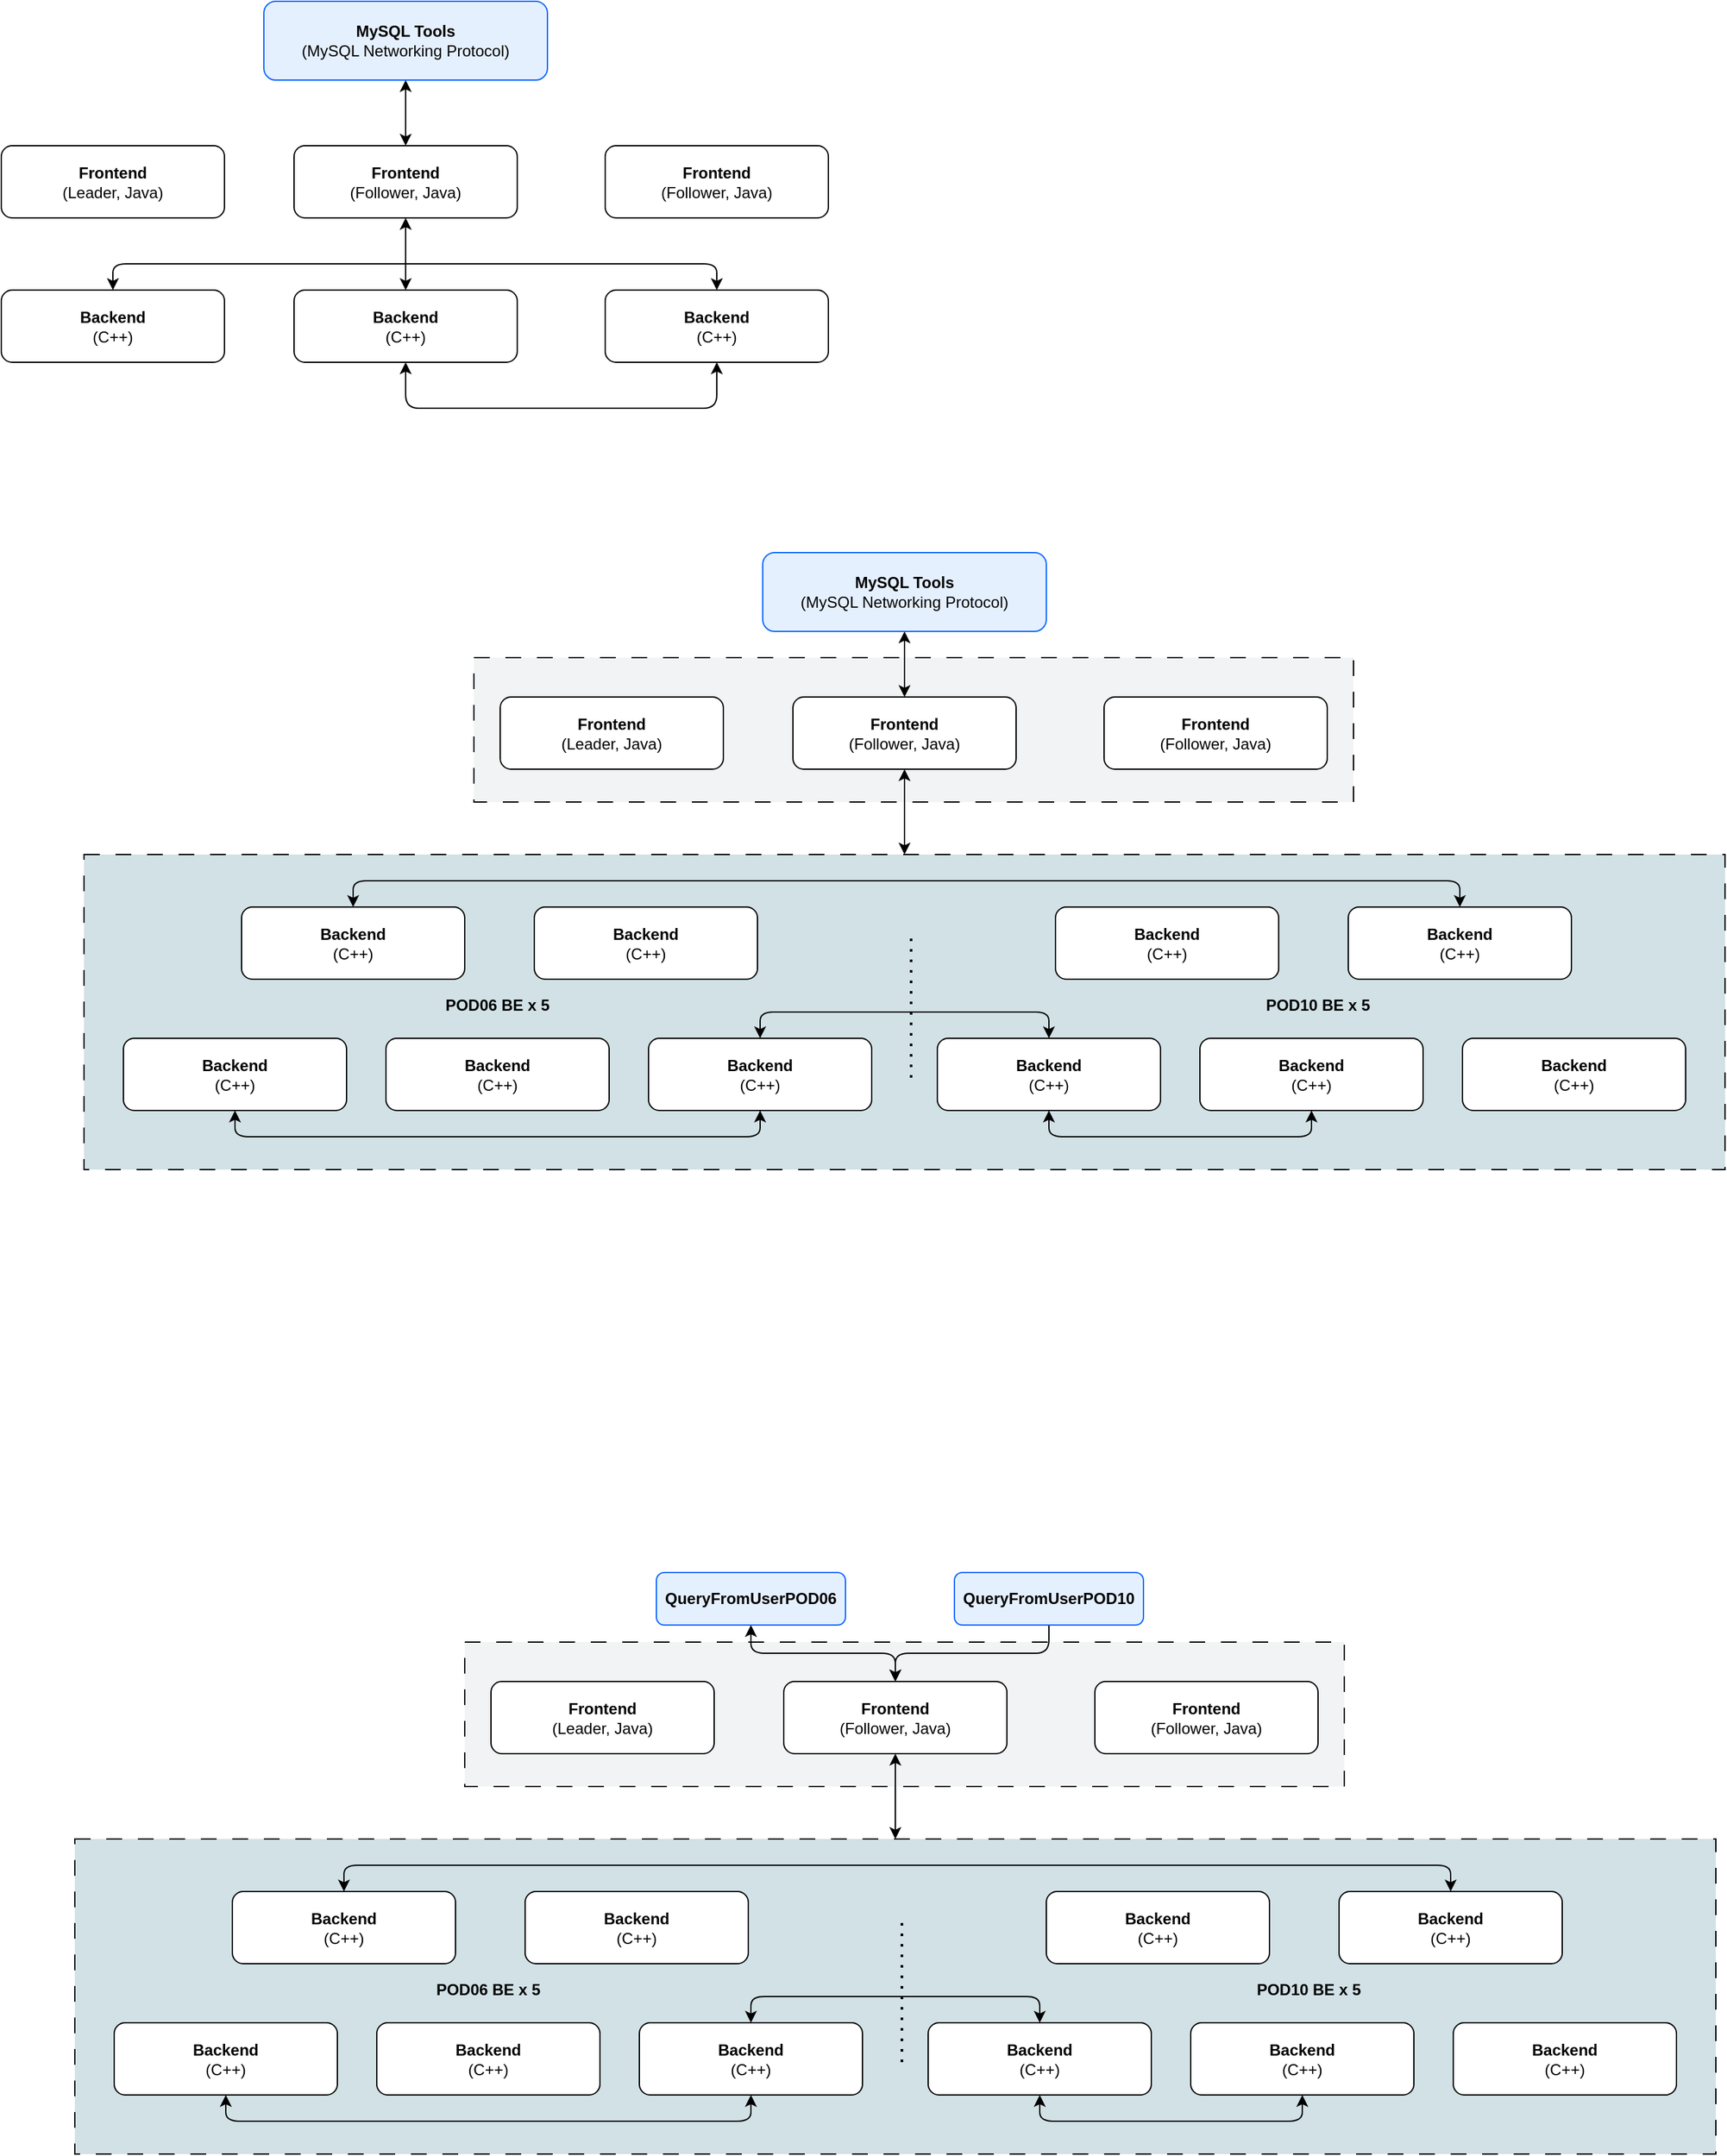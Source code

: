 <mxfile version="26.0.2">
  <diagram name="第 1 页" id="7ErsctzIE2-Kmen61GUi">
    <mxGraphModel dx="1082" dy="676" grid="0" gridSize="10" guides="1" tooltips="1" connect="1" arrows="1" fold="1" page="1" pageScale="1" pageWidth="2827" pageHeight="2569" math="0" shadow="0">
      <root>
        <mxCell id="0" />
        <mxCell id="1" parent="0" />
        <mxCell id="tkhK0zvHvj8kYuO251bK-62" value="" style="rounded=0;whiteSpace=wrap;html=1;dashed=1;dashPattern=12 12;fillColor=light-dark(#f1f3f4, #ededed);" vertex="1" parent="1">
          <mxGeometry x="450" y="810" width="670" height="110" as="geometry" />
        </mxCell>
        <mxCell id="tkhK0zvHvj8kYuO251bK-54" value="" style="rounded=0;whiteSpace=wrap;html=1;dashed=1;dashPattern=12 12;fillColor=light-dark(#d1e1e6, #ededed);" vertex="1" parent="1">
          <mxGeometry x="153" y="960" width="1250" height="240" as="geometry" />
        </mxCell>
        <mxCell id="tkhK0zvHvj8kYuO251bK-14" value="" style="edgeStyle=orthogonalEdgeStyle;rounded=0;orthogonalLoop=1;jettySize=auto;html=1;startArrow=classic;startFill=1;flowAnimation=0;" edge="1" parent="1" source="tkhK0zvHvj8kYuO251bK-10" target="tkhK0zvHvj8kYuO251bK-12">
          <mxGeometry relative="1" as="geometry" />
        </mxCell>
        <mxCell id="tkhK0zvHvj8kYuO251bK-10" value="&lt;b&gt;MySQL Tools&lt;/b&gt;&lt;div&gt;(MySQL Networking Protocol)&lt;/div&gt;" style="rounded=1;whiteSpace=wrap;html=1;strokeWidth=1;fillColor=light-dark(#e5f0ff, #ededed);strokeColor=light-dark(#0b67fd, #ededed);" vertex="1" parent="1">
          <mxGeometry x="290" y="310" width="216" height="60" as="geometry" />
        </mxCell>
        <mxCell id="tkhK0zvHvj8kYuO251bK-11" value="&lt;b&gt;Frontend&lt;/b&gt;&lt;div&gt;(Leader, Java)&lt;/div&gt;" style="rounded=1;whiteSpace=wrap;html=1;" vertex="1" parent="1">
          <mxGeometry x="90" y="420" width="170" height="55" as="geometry" />
        </mxCell>
        <mxCell id="tkhK0zvHvj8kYuO251bK-18" value="" style="edgeStyle=orthogonalEdgeStyle;rounded=0;orthogonalLoop=1;jettySize=auto;html=1;startArrow=classic;startFill=1;flowAnimation=0;" edge="1" parent="1" source="tkhK0zvHvj8kYuO251bK-12" target="tkhK0zvHvj8kYuO251bK-17">
          <mxGeometry relative="1" as="geometry" />
        </mxCell>
        <mxCell id="tkhK0zvHvj8kYuO251bK-12" value="&lt;b&gt;Frontend&lt;/b&gt;&lt;div&gt;(Follower, Java)&lt;/div&gt;" style="rounded=1;whiteSpace=wrap;html=1;" vertex="1" parent="1">
          <mxGeometry x="313" y="420" width="170" height="55" as="geometry" />
        </mxCell>
        <mxCell id="tkhK0zvHvj8kYuO251bK-13" value="&lt;b&gt;Frontend&lt;/b&gt;&lt;div&gt;(Follower, Java)&lt;/div&gt;" style="rounded=1;whiteSpace=wrap;html=1;" vertex="1" parent="1">
          <mxGeometry x="550" y="420" width="170" height="55" as="geometry" />
        </mxCell>
        <mxCell id="tkhK0zvHvj8kYuO251bK-21" style="edgeStyle=orthogonalEdgeStyle;rounded=1;orthogonalLoop=1;jettySize=auto;html=1;exitX=0.5;exitY=0;exitDx=0;exitDy=0;entryX=0.5;entryY=0;entryDx=0;entryDy=0;elbow=vertical;startArrow=classic;startFill=1;flowAnimation=0;curved=0;" edge="1" parent="1" source="tkhK0zvHvj8kYuO251bK-15" target="tkhK0zvHvj8kYuO251bK-16">
          <mxGeometry relative="1" as="geometry" />
        </mxCell>
        <mxCell id="tkhK0zvHvj8kYuO251bK-15" value="&lt;b&gt;Backend&lt;/b&gt;&lt;br&gt;(C++)" style="rounded=1;whiteSpace=wrap;html=1;" vertex="1" parent="1">
          <mxGeometry x="90" y="530" width="170" height="55" as="geometry" />
        </mxCell>
        <mxCell id="tkhK0zvHvj8kYuO251bK-16" value="&lt;b&gt;Backend&lt;/b&gt;&lt;br&gt;(C++)" style="rounded=1;whiteSpace=wrap;html=1;" vertex="1" parent="1">
          <mxGeometry x="550" y="530" width="170" height="55" as="geometry" />
        </mxCell>
        <mxCell id="tkhK0zvHvj8kYuO251bK-20" style="edgeStyle=orthogonalEdgeStyle;rounded=1;orthogonalLoop=1;jettySize=auto;html=1;exitX=0.5;exitY=1;exitDx=0;exitDy=0;entryX=0.5;entryY=1;entryDx=0;entryDy=0;startArrow=classic;startFill=1;flowAnimation=0;curved=0;" edge="1" parent="1" source="tkhK0zvHvj8kYuO251bK-17" target="tkhK0zvHvj8kYuO251bK-16">
          <mxGeometry relative="1" as="geometry">
            <Array as="points">
              <mxPoint x="398" y="620" />
              <mxPoint x="635" y="620" />
            </Array>
          </mxGeometry>
        </mxCell>
        <mxCell id="tkhK0zvHvj8kYuO251bK-17" value="&lt;b&gt;Backend&lt;/b&gt;&lt;br&gt;(C++)" style="rounded=1;whiteSpace=wrap;html=1;" vertex="1" parent="1">
          <mxGeometry x="313" y="530" width="170" height="55" as="geometry" />
        </mxCell>
        <mxCell id="tkhK0zvHvj8kYuO251bK-24" value="" style="edgeStyle=orthogonalEdgeStyle;rounded=0;orthogonalLoop=1;jettySize=auto;html=1;startArrow=classic;startFill=1;flowAnimation=0;" edge="1" parent="1" source="tkhK0zvHvj8kYuO251bK-25" target="tkhK0zvHvj8kYuO251bK-28">
          <mxGeometry relative="1" as="geometry" />
        </mxCell>
        <mxCell id="tkhK0zvHvj8kYuO251bK-25" value="&lt;b&gt;MySQL Tools&lt;/b&gt;&lt;div&gt;(MySQL Networking Protocol)&lt;/div&gt;" style="rounded=1;whiteSpace=wrap;html=1;strokeWidth=1;fillColor=light-dark(#e5f0ff, #ededed);strokeColor=light-dark(#0b67fd, #ededed);" vertex="1" parent="1">
          <mxGeometry x="670" y="730" width="216" height="60" as="geometry" />
        </mxCell>
        <mxCell id="tkhK0zvHvj8kYuO251bK-26" value="&lt;b&gt;Frontend&lt;/b&gt;&lt;div&gt;(Leader, Java)&lt;/div&gt;" style="rounded=1;whiteSpace=wrap;html=1;" vertex="1" parent="1">
          <mxGeometry x="470" y="840" width="170" height="55" as="geometry" />
        </mxCell>
        <mxCell id="tkhK0zvHvj8kYuO251bK-57" style="edgeStyle=orthogonalEdgeStyle;rounded=0;orthogonalLoop=1;jettySize=auto;html=1;exitX=0.5;exitY=1;exitDx=0;exitDy=0;startArrow=classic;startFill=1;" edge="1" parent="1" source="tkhK0zvHvj8kYuO251bK-28" target="tkhK0zvHvj8kYuO251bK-54">
          <mxGeometry relative="1" as="geometry" />
        </mxCell>
        <mxCell id="tkhK0zvHvj8kYuO251bK-28" value="&lt;b&gt;Frontend&lt;/b&gt;&lt;div&gt;(Follower, Java)&lt;/div&gt;" style="rounded=1;whiteSpace=wrap;html=1;" vertex="1" parent="1">
          <mxGeometry x="693" y="840" width="170" height="55" as="geometry" />
        </mxCell>
        <mxCell id="tkhK0zvHvj8kYuO251bK-29" value="&lt;b&gt;Frontend&lt;/b&gt;&lt;div&gt;(Follower, Java)&lt;/div&gt;" style="rounded=1;whiteSpace=wrap;html=1;" vertex="1" parent="1">
          <mxGeometry x="930" y="840" width="170" height="55" as="geometry" />
        </mxCell>
        <mxCell id="tkhK0zvHvj8kYuO251bK-58" style="edgeStyle=orthogonalEdgeStyle;rounded=1;orthogonalLoop=1;jettySize=auto;html=1;exitX=0.5;exitY=0;exitDx=0;exitDy=0;entryX=0.5;entryY=0;entryDx=0;entryDy=0;startArrow=classic;startFill=1;curved=0;" edge="1" parent="1" source="tkhK0zvHvj8kYuO251bK-31" target="tkhK0zvHvj8kYuO251bK-49">
          <mxGeometry relative="1" as="geometry" />
        </mxCell>
        <mxCell id="tkhK0zvHvj8kYuO251bK-31" value="&lt;b&gt;Backend&lt;/b&gt;&lt;br&gt;(C++)" style="rounded=1;whiteSpace=wrap;html=1;" vertex="1" parent="1">
          <mxGeometry x="273" y="1000" width="170" height="55" as="geometry" />
        </mxCell>
        <mxCell id="tkhK0zvHvj8kYuO251bK-59" style="edgeStyle=orthogonalEdgeStyle;rounded=1;orthogonalLoop=1;jettySize=auto;html=1;exitX=0.5;exitY=1;exitDx=0;exitDy=0;entryX=0.5;entryY=1;entryDx=0;entryDy=0;startArrow=classic;startFill=1;curved=0;" edge="1" parent="1" source="tkhK0zvHvj8kYuO251bK-32" target="tkhK0zvHvj8kYuO251bK-40">
          <mxGeometry relative="1" as="geometry" />
        </mxCell>
        <mxCell id="tkhK0zvHvj8kYuO251bK-32" value="&lt;b&gt;Backend&lt;/b&gt;&lt;br&gt;(C++)" style="rounded=1;whiteSpace=wrap;html=1;" vertex="1" parent="1">
          <mxGeometry x="183" y="1100" width="170" height="55" as="geometry" />
        </mxCell>
        <mxCell id="tkhK0zvHvj8kYuO251bK-34" value="&lt;b&gt;Backend&lt;/b&gt;&lt;br&gt;(C++)" style="rounded=1;whiteSpace=wrap;html=1;" vertex="1" parent="1">
          <mxGeometry x="496" y="1000" width="170" height="55" as="geometry" />
        </mxCell>
        <mxCell id="tkhK0zvHvj8kYuO251bK-39" value="&lt;b&gt;Backend&lt;/b&gt;&lt;br&gt;(C++)" style="rounded=1;whiteSpace=wrap;html=1;" vertex="1" parent="1">
          <mxGeometry x="383" y="1100" width="170" height="55" as="geometry" />
        </mxCell>
        <mxCell id="tkhK0zvHvj8kYuO251bK-60" style="edgeStyle=orthogonalEdgeStyle;rounded=1;orthogonalLoop=1;jettySize=auto;html=1;exitX=0.5;exitY=0;exitDx=0;exitDy=0;entryX=0.5;entryY=0;entryDx=0;entryDy=0;curved=0;startArrow=classic;startFill=1;" edge="1" parent="1" source="tkhK0zvHvj8kYuO251bK-40" target="tkhK0zvHvj8kYuO251bK-48">
          <mxGeometry relative="1" as="geometry" />
        </mxCell>
        <mxCell id="tkhK0zvHvj8kYuO251bK-40" value="&lt;b&gt;Backend&lt;/b&gt;&lt;br&gt;(C++)" style="rounded=1;whiteSpace=wrap;html=1;" vertex="1" parent="1">
          <mxGeometry x="583" y="1100" width="170" height="55" as="geometry" />
        </mxCell>
        <mxCell id="tkhK0zvHvj8kYuO251bK-47" value="&lt;b&gt;Backend&lt;/b&gt;&lt;br&gt;(C++)" style="rounded=1;whiteSpace=wrap;html=1;" vertex="1" parent="1">
          <mxGeometry x="893" y="1000" width="170" height="55" as="geometry" />
        </mxCell>
        <mxCell id="tkhK0zvHvj8kYuO251bK-48" value="&lt;b&gt;Backend&lt;/b&gt;&lt;br&gt;(C++)" style="rounded=1;whiteSpace=wrap;html=1;" vertex="1" parent="1">
          <mxGeometry x="803" y="1100" width="170" height="55" as="geometry" />
        </mxCell>
        <mxCell id="tkhK0zvHvj8kYuO251bK-49" value="&lt;b&gt;Backend&lt;/b&gt;&lt;br&gt;(C++)" style="rounded=1;whiteSpace=wrap;html=1;" vertex="1" parent="1">
          <mxGeometry x="1116" y="1000" width="170" height="55" as="geometry" />
        </mxCell>
        <mxCell id="tkhK0zvHvj8kYuO251bK-61" style="edgeStyle=orthogonalEdgeStyle;rounded=1;orthogonalLoop=1;jettySize=auto;html=1;exitX=0.5;exitY=1;exitDx=0;exitDy=0;entryX=0.5;entryY=1;entryDx=0;entryDy=0;curved=0;startArrow=classic;startFill=1;" edge="1" parent="1" source="tkhK0zvHvj8kYuO251bK-50" target="tkhK0zvHvj8kYuO251bK-48">
          <mxGeometry relative="1" as="geometry" />
        </mxCell>
        <mxCell id="tkhK0zvHvj8kYuO251bK-50" value="&lt;b&gt;Backend&lt;/b&gt;&lt;br&gt;(C++)" style="rounded=1;whiteSpace=wrap;html=1;" vertex="1" parent="1">
          <mxGeometry x="1003" y="1100" width="170" height="55" as="geometry" />
        </mxCell>
        <mxCell id="tkhK0zvHvj8kYuO251bK-51" value="&lt;b&gt;Backend&lt;/b&gt;&lt;br&gt;(C++)" style="rounded=1;whiteSpace=wrap;html=1;" vertex="1" parent="1">
          <mxGeometry x="1203" y="1100" width="170" height="55" as="geometry" />
        </mxCell>
        <mxCell id="tkhK0zvHvj8kYuO251bK-52" value="" style="endArrow=none;dashed=1;html=1;dashPattern=1 3;strokeWidth=2;rounded=0;" edge="1" parent="1">
          <mxGeometry width="50" height="50" relative="1" as="geometry">
            <mxPoint x="783" y="1130" as="sourcePoint" />
            <mxPoint x="783" y="1020" as="targetPoint" />
          </mxGeometry>
        </mxCell>
        <mxCell id="tkhK0zvHvj8kYuO251bK-55" value="&lt;b&gt;POD06 BE x 5&lt;/b&gt;" style="text;html=1;align=center;verticalAlign=middle;whiteSpace=wrap;rounded=0;" vertex="1" parent="1">
          <mxGeometry x="418" y="1060" width="100" height="30" as="geometry" />
        </mxCell>
        <mxCell id="tkhK0zvHvj8kYuO251bK-56" value="&lt;b&gt;POD10 BE x 5&lt;/b&gt;" style="text;html=1;align=center;verticalAlign=middle;whiteSpace=wrap;rounded=0;" vertex="1" parent="1">
          <mxGeometry x="1043" y="1060" width="100" height="30" as="geometry" />
        </mxCell>
        <mxCell id="tkhK0zvHvj8kYuO251bK-63" value="" style="rounded=0;whiteSpace=wrap;html=1;dashed=1;dashPattern=12 12;fillColor=light-dark(#f1f3f4, #ededed);" vertex="1" parent="1">
          <mxGeometry x="443" y="1560" width="670" height="110" as="geometry" />
        </mxCell>
        <mxCell id="tkhK0zvHvj8kYuO251bK-64" value="" style="rounded=0;whiteSpace=wrap;html=1;dashed=1;dashPattern=12 12;fillColor=light-dark(#d1e1e6, #ededed);" vertex="1" parent="1">
          <mxGeometry x="146" y="1710" width="1250" height="240" as="geometry" />
        </mxCell>
        <mxCell id="tkhK0zvHvj8kYuO251bK-65" value="" style="edgeStyle=orthogonalEdgeStyle;rounded=1;orthogonalLoop=1;jettySize=auto;html=1;startArrow=classic;startFill=1;flowAnimation=0;curved=0;exitX=0.5;exitY=1;exitDx=0;exitDy=0;" edge="1" parent="1" source="tkhK0zvHvj8kYuO251bK-66" target="tkhK0zvHvj8kYuO251bK-69">
          <mxGeometry relative="1" as="geometry" />
        </mxCell>
        <mxCell id="tkhK0zvHvj8kYuO251bK-66" value="&lt;b&gt;QueryFromUserPOD06&lt;/b&gt;" style="rounded=1;whiteSpace=wrap;html=1;strokeWidth=1;fillColor=light-dark(#e5f0ff, #ededed);strokeColor=light-dark(#0b67fd, #ededed);aspect=fixed;" vertex="1" parent="1">
          <mxGeometry x="589" y="1507" width="144" height="40" as="geometry" />
        </mxCell>
        <mxCell id="tkhK0zvHvj8kYuO251bK-67" value="&lt;b&gt;Frontend&lt;/b&gt;&lt;div&gt;(Leader, Java)&lt;/div&gt;" style="rounded=1;whiteSpace=wrap;html=1;" vertex="1" parent="1">
          <mxGeometry x="463" y="1590" width="170" height="55" as="geometry" />
        </mxCell>
        <mxCell id="tkhK0zvHvj8kYuO251bK-68" style="edgeStyle=orthogonalEdgeStyle;rounded=0;orthogonalLoop=1;jettySize=auto;html=1;exitX=0.5;exitY=1;exitDx=0;exitDy=0;startArrow=classic;startFill=1;" edge="1" parent="1" source="tkhK0zvHvj8kYuO251bK-69" target="tkhK0zvHvj8kYuO251bK-64">
          <mxGeometry relative="1" as="geometry" />
        </mxCell>
        <mxCell id="tkhK0zvHvj8kYuO251bK-69" value="&lt;b&gt;Frontend&lt;/b&gt;&lt;div&gt;(Follower, Java)&lt;/div&gt;" style="rounded=1;whiteSpace=wrap;html=1;" vertex="1" parent="1">
          <mxGeometry x="686" y="1590" width="170" height="55" as="geometry" />
        </mxCell>
        <mxCell id="tkhK0zvHvj8kYuO251bK-70" value="&lt;b&gt;Frontend&lt;/b&gt;&lt;div&gt;(Follower, Java)&lt;/div&gt;" style="rounded=1;whiteSpace=wrap;html=1;" vertex="1" parent="1">
          <mxGeometry x="923" y="1590" width="170" height="55" as="geometry" />
        </mxCell>
        <mxCell id="tkhK0zvHvj8kYuO251bK-71" style="edgeStyle=orthogonalEdgeStyle;rounded=1;orthogonalLoop=1;jettySize=auto;html=1;exitX=0.5;exitY=0;exitDx=0;exitDy=0;entryX=0.5;entryY=0;entryDx=0;entryDy=0;startArrow=classic;startFill=1;curved=0;" edge="1" parent="1" source="tkhK0zvHvj8kYuO251bK-72" target="tkhK0zvHvj8kYuO251bK-81">
          <mxGeometry relative="1" as="geometry" />
        </mxCell>
        <mxCell id="tkhK0zvHvj8kYuO251bK-72" value="&lt;b&gt;Backend&lt;/b&gt;&lt;br&gt;(C++)" style="rounded=1;whiteSpace=wrap;html=1;" vertex="1" parent="1">
          <mxGeometry x="266" y="1750" width="170" height="55" as="geometry" />
        </mxCell>
        <mxCell id="tkhK0zvHvj8kYuO251bK-73" style="edgeStyle=orthogonalEdgeStyle;rounded=1;orthogonalLoop=1;jettySize=auto;html=1;exitX=0.5;exitY=1;exitDx=0;exitDy=0;entryX=0.5;entryY=1;entryDx=0;entryDy=0;startArrow=classic;startFill=1;curved=0;" edge="1" parent="1" source="tkhK0zvHvj8kYuO251bK-74" target="tkhK0zvHvj8kYuO251bK-78">
          <mxGeometry relative="1" as="geometry" />
        </mxCell>
        <mxCell id="tkhK0zvHvj8kYuO251bK-74" value="&lt;b&gt;Backend&lt;/b&gt;&lt;br&gt;(C++)" style="rounded=1;whiteSpace=wrap;html=1;" vertex="1" parent="1">
          <mxGeometry x="176" y="1850" width="170" height="55" as="geometry" />
        </mxCell>
        <mxCell id="tkhK0zvHvj8kYuO251bK-75" value="&lt;b&gt;Backend&lt;/b&gt;&lt;br&gt;(C++)" style="rounded=1;whiteSpace=wrap;html=1;" vertex="1" parent="1">
          <mxGeometry x="489" y="1750" width="170" height="55" as="geometry" />
        </mxCell>
        <mxCell id="tkhK0zvHvj8kYuO251bK-76" value="&lt;b&gt;Backend&lt;/b&gt;&lt;br&gt;(C++)" style="rounded=1;whiteSpace=wrap;html=1;" vertex="1" parent="1">
          <mxGeometry x="376" y="1850" width="170" height="55" as="geometry" />
        </mxCell>
        <mxCell id="tkhK0zvHvj8kYuO251bK-77" style="edgeStyle=orthogonalEdgeStyle;rounded=1;orthogonalLoop=1;jettySize=auto;html=1;exitX=0.5;exitY=0;exitDx=0;exitDy=0;entryX=0.5;entryY=0;entryDx=0;entryDy=0;curved=0;startArrow=classic;startFill=1;" edge="1" parent="1" source="tkhK0zvHvj8kYuO251bK-78" target="tkhK0zvHvj8kYuO251bK-80">
          <mxGeometry relative="1" as="geometry" />
        </mxCell>
        <mxCell id="tkhK0zvHvj8kYuO251bK-78" value="&lt;b&gt;Backend&lt;/b&gt;&lt;br&gt;(C++)" style="rounded=1;whiteSpace=wrap;html=1;" vertex="1" parent="1">
          <mxGeometry x="576" y="1850" width="170" height="55" as="geometry" />
        </mxCell>
        <mxCell id="tkhK0zvHvj8kYuO251bK-79" value="&lt;b&gt;Backend&lt;/b&gt;&lt;br&gt;(C++)" style="rounded=1;whiteSpace=wrap;html=1;" vertex="1" parent="1">
          <mxGeometry x="886" y="1750" width="170" height="55" as="geometry" />
        </mxCell>
        <mxCell id="tkhK0zvHvj8kYuO251bK-80" value="&lt;b&gt;Backend&lt;/b&gt;&lt;br&gt;(C++)" style="rounded=1;whiteSpace=wrap;html=1;" vertex="1" parent="1">
          <mxGeometry x="796" y="1850" width="170" height="55" as="geometry" />
        </mxCell>
        <mxCell id="tkhK0zvHvj8kYuO251bK-81" value="&lt;b&gt;Backend&lt;/b&gt;&lt;br&gt;(C++)" style="rounded=1;whiteSpace=wrap;html=1;" vertex="1" parent="1">
          <mxGeometry x="1109" y="1750" width="170" height="55" as="geometry" />
        </mxCell>
        <mxCell id="tkhK0zvHvj8kYuO251bK-82" style="edgeStyle=orthogonalEdgeStyle;rounded=1;orthogonalLoop=1;jettySize=auto;html=1;exitX=0.5;exitY=1;exitDx=0;exitDy=0;entryX=0.5;entryY=1;entryDx=0;entryDy=0;curved=0;startArrow=classic;startFill=1;" edge="1" parent="1" source="tkhK0zvHvj8kYuO251bK-83" target="tkhK0zvHvj8kYuO251bK-80">
          <mxGeometry relative="1" as="geometry" />
        </mxCell>
        <mxCell id="tkhK0zvHvj8kYuO251bK-83" value="&lt;b&gt;Backend&lt;/b&gt;&lt;br&gt;(C++)" style="rounded=1;whiteSpace=wrap;html=1;" vertex="1" parent="1">
          <mxGeometry x="996" y="1850" width="170" height="55" as="geometry" />
        </mxCell>
        <mxCell id="tkhK0zvHvj8kYuO251bK-84" value="&lt;b&gt;Backend&lt;/b&gt;&lt;br&gt;(C++)" style="rounded=1;whiteSpace=wrap;html=1;" vertex="1" parent="1">
          <mxGeometry x="1196" y="1850" width="170" height="55" as="geometry" />
        </mxCell>
        <mxCell id="tkhK0zvHvj8kYuO251bK-85" value="" style="endArrow=none;dashed=1;html=1;dashPattern=1 3;strokeWidth=2;rounded=0;" edge="1" parent="1">
          <mxGeometry width="50" height="50" relative="1" as="geometry">
            <mxPoint x="776" y="1880" as="sourcePoint" />
            <mxPoint x="776" y="1770" as="targetPoint" />
          </mxGeometry>
        </mxCell>
        <mxCell id="tkhK0zvHvj8kYuO251bK-86" value="&lt;b&gt;POD06 BE x 5&lt;/b&gt;" style="text;html=1;align=center;verticalAlign=middle;whiteSpace=wrap;rounded=0;" vertex="1" parent="1">
          <mxGeometry x="411" y="1810" width="100" height="30" as="geometry" />
        </mxCell>
        <mxCell id="tkhK0zvHvj8kYuO251bK-87" value="&lt;b&gt;POD10 BE x 5&lt;/b&gt;" style="text;html=1;align=center;verticalAlign=middle;whiteSpace=wrap;rounded=0;" vertex="1" parent="1">
          <mxGeometry x="1036" y="1810" width="100" height="30" as="geometry" />
        </mxCell>
        <mxCell id="tkhK0zvHvj8kYuO251bK-89" style="edgeStyle=orthogonalEdgeStyle;rounded=1;orthogonalLoop=1;jettySize=auto;html=1;exitX=0.5;exitY=1;exitDx=0;exitDy=0;entryX=0.5;entryY=0;entryDx=0;entryDy=0;curved=0;" edge="1" parent="1" source="tkhK0zvHvj8kYuO251bK-88" target="tkhK0zvHvj8kYuO251bK-69">
          <mxGeometry relative="1" as="geometry" />
        </mxCell>
        <mxCell id="tkhK0zvHvj8kYuO251bK-88" value="&lt;b&gt;QueryFromUserPOD10&lt;/b&gt;" style="rounded=1;whiteSpace=wrap;html=1;strokeWidth=1;fillColor=light-dark(#e5f0ff, #ededed);strokeColor=light-dark(#0b67fd, #ededed);aspect=fixed;" vertex="1" parent="1">
          <mxGeometry x="816" y="1507" width="144" height="40" as="geometry" />
        </mxCell>
      </root>
    </mxGraphModel>
  </diagram>
</mxfile>

